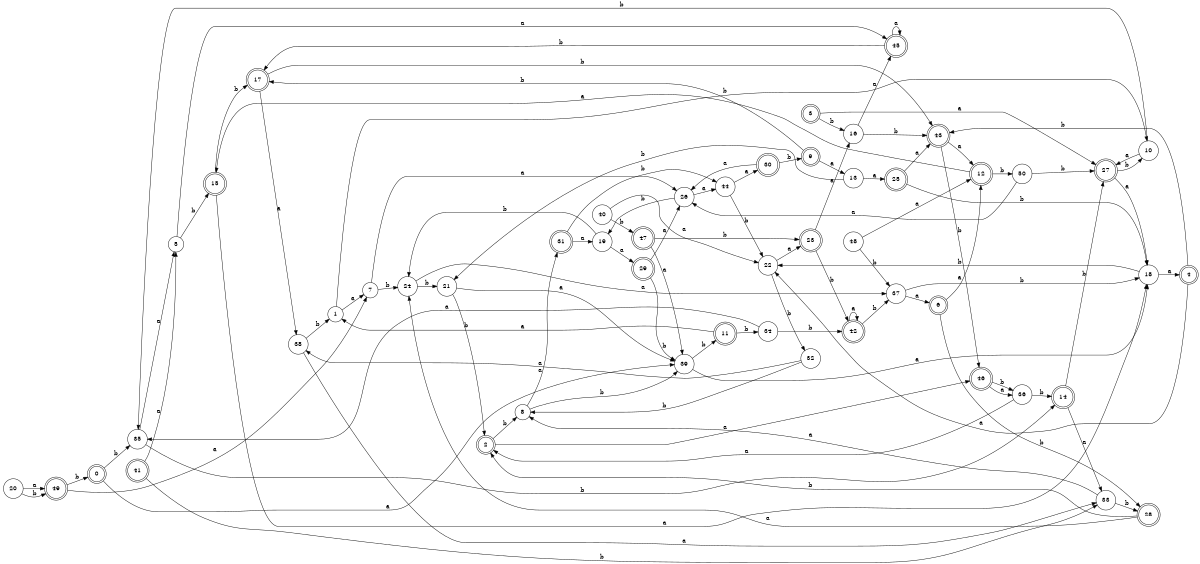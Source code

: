 digraph n41_6 {
__start0 [label="" shape="none"];

rankdir=LR;
size="8,5";

s0 [style="rounded,filled", color="black", fillcolor="white" shape="doublecircle", label="0"];
s1 [style="filled", color="black", fillcolor="white" shape="circle", label="1"];
s2 [style="rounded,filled", color="black", fillcolor="white" shape="doublecircle", label="2"];
s3 [style="rounded,filled", color="black", fillcolor="white" shape="doublecircle", label="3"];
s4 [style="rounded,filled", color="black", fillcolor="white" shape="doublecircle", label="4"];
s5 [style="filled", color="black", fillcolor="white" shape="circle", label="5"];
s6 [style="rounded,filled", color="black", fillcolor="white" shape="doublecircle", label="6"];
s7 [style="filled", color="black", fillcolor="white" shape="circle", label="7"];
s8 [style="filled", color="black", fillcolor="white" shape="circle", label="8"];
s9 [style="rounded,filled", color="black", fillcolor="white" shape="doublecircle", label="9"];
s10 [style="filled", color="black", fillcolor="white" shape="circle", label="10"];
s11 [style="rounded,filled", color="black", fillcolor="white" shape="doublecircle", label="11"];
s12 [style="rounded,filled", color="black", fillcolor="white" shape="doublecircle", label="12"];
s13 [style="filled", color="black", fillcolor="white" shape="circle", label="13"];
s14 [style="rounded,filled", color="black", fillcolor="white" shape="doublecircle", label="14"];
s15 [style="rounded,filled", color="black", fillcolor="white" shape="doublecircle", label="15"];
s16 [style="filled", color="black", fillcolor="white" shape="circle", label="16"];
s17 [style="rounded,filled", color="black", fillcolor="white" shape="doublecircle", label="17"];
s18 [style="filled", color="black", fillcolor="white" shape="circle", label="18"];
s19 [style="filled", color="black", fillcolor="white" shape="circle", label="19"];
s20 [style="filled", color="black", fillcolor="white" shape="circle", label="20"];
s21 [style="filled", color="black", fillcolor="white" shape="circle", label="21"];
s22 [style="filled", color="black", fillcolor="white" shape="circle", label="22"];
s23 [style="rounded,filled", color="black", fillcolor="white" shape="doublecircle", label="23"];
s24 [style="filled", color="black", fillcolor="white" shape="circle", label="24"];
s25 [style="rounded,filled", color="black", fillcolor="white" shape="doublecircle", label="25"];
s26 [style="filled", color="black", fillcolor="white" shape="circle", label="26"];
s27 [style="rounded,filled", color="black", fillcolor="white" shape="doublecircle", label="27"];
s28 [style="rounded,filled", color="black", fillcolor="white" shape="doublecircle", label="28"];
s29 [style="rounded,filled", color="black", fillcolor="white" shape="doublecircle", label="29"];
s30 [style="rounded,filled", color="black", fillcolor="white" shape="doublecircle", label="30"];
s31 [style="rounded,filled", color="black", fillcolor="white" shape="doublecircle", label="31"];
s32 [style="filled", color="black", fillcolor="white" shape="circle", label="32"];
s33 [style="filled", color="black", fillcolor="white" shape="circle", label="33"];
s34 [style="filled", color="black", fillcolor="white" shape="circle", label="34"];
s35 [style="filled", color="black", fillcolor="white" shape="circle", label="35"];
s36 [style="filled", color="black", fillcolor="white" shape="circle", label="36"];
s37 [style="filled", color="black", fillcolor="white" shape="circle", label="37"];
s38 [style="filled", color="black", fillcolor="white" shape="circle", label="38"];
s39 [style="filled", color="black", fillcolor="white" shape="circle", label="39"];
s40 [style="filled", color="black", fillcolor="white" shape="circle", label="40"];
s41 [style="rounded,filled", color="black", fillcolor="white" shape="doublecircle", label="41"];
s42 [style="rounded,filled", color="black", fillcolor="white" shape="doublecircle", label="42"];
s43 [style="rounded,filled", color="black", fillcolor="white" shape="doublecircle", label="43"];
s44 [style="filled", color="black", fillcolor="white" shape="circle", label="44"];
s45 [style="rounded,filled", color="black", fillcolor="white" shape="doublecircle", label="45"];
s46 [style="rounded,filled", color="black", fillcolor="white" shape="doublecircle", label="46"];
s47 [style="rounded,filled", color="black", fillcolor="white" shape="doublecircle", label="47"];
s48 [style="filled", color="black", fillcolor="white" shape="circle", label="48"];
s49 [style="rounded,filled", color="black", fillcolor="white" shape="doublecircle", label="49"];
s50 [style="filled", color="black", fillcolor="white" shape="circle", label="50"];
s0 -> s39 [label="a"];
s0 -> s35 [label="b"];
s1 -> s7 [label="a"];
s1 -> s10 [label="b"];
s2 -> s46 [label="a"];
s2 -> s8 [label="b"];
s3 -> s27 [label="a"];
s3 -> s16 [label="b"];
s4 -> s22 [label="a"];
s4 -> s43 [label="b"];
s5 -> s45 [label="a"];
s5 -> s15 [label="b"];
s6 -> s12 [label="a"];
s6 -> s28 [label="b"];
s7 -> s26 [label="a"];
s7 -> s24 [label="b"];
s8 -> s31 [label="a"];
s8 -> s39 [label="b"];
s9 -> s13 [label="a"];
s9 -> s17 [label="b"];
s10 -> s27 [label="a"];
s10 -> s35 [label="b"];
s11 -> s1 [label="a"];
s11 -> s34 [label="b"];
s12 -> s15 [label="a"];
s12 -> s50 [label="b"];
s13 -> s25 [label="a"];
s13 -> s21 [label="b"];
s14 -> s33 [label="a"];
s14 -> s27 [label="b"];
s15 -> s18 [label="a"];
s15 -> s17 [label="b"];
s16 -> s45 [label="a"];
s16 -> s43 [label="b"];
s17 -> s38 [label="a"];
s17 -> s43 [label="b"];
s18 -> s4 [label="a"];
s18 -> s22 [label="b"];
s19 -> s29 [label="a"];
s19 -> s24 [label="b"];
s20 -> s49 [label="a"];
s20 -> s49 [label="b"];
s21 -> s39 [label="a"];
s21 -> s2 [label="b"];
s22 -> s23 [label="a"];
s22 -> s32 [label="b"];
s23 -> s16 [label="a"];
s23 -> s42 [label="b"];
s24 -> s37 [label="a"];
s24 -> s21 [label="b"];
s25 -> s43 [label="a"];
s25 -> s18 [label="b"];
s26 -> s44 [label="a"];
s26 -> s19 [label="b"];
s27 -> s18 [label="a"];
s27 -> s10 [label="b"];
s28 -> s24 [label="a"];
s28 -> s2 [label="b"];
s29 -> s26 [label="a"];
s29 -> s39 [label="b"];
s30 -> s26 [label="a"];
s30 -> s9 [label="b"];
s31 -> s19 [label="a"];
s31 -> s44 [label="b"];
s32 -> s38 [label="a"];
s32 -> s8 [label="b"];
s33 -> s8 [label="a"];
s33 -> s28 [label="b"];
s34 -> s35 [label="a"];
s34 -> s42 [label="b"];
s35 -> s5 [label="a"];
s35 -> s14 [label="b"];
s36 -> s2 [label="a"];
s36 -> s14 [label="b"];
s37 -> s6 [label="a"];
s37 -> s18 [label="b"];
s38 -> s33 [label="a"];
s38 -> s1 [label="b"];
s39 -> s18 [label="a"];
s39 -> s11 [label="b"];
s40 -> s22 [label="a"];
s40 -> s47 [label="b"];
s41 -> s5 [label="a"];
s41 -> s33 [label="b"];
s42 -> s42 [label="a"];
s42 -> s37 [label="b"];
s43 -> s12 [label="a"];
s43 -> s46 [label="b"];
s44 -> s30 [label="a"];
s44 -> s22 [label="b"];
s45 -> s45 [label="a"];
s45 -> s17 [label="b"];
s46 -> s36 [label="a"];
s46 -> s36 [label="b"];
s47 -> s39 [label="a"];
s47 -> s23 [label="b"];
s48 -> s12 [label="a"];
s48 -> s37 [label="b"];
s49 -> s7 [label="a"];
s49 -> s0 [label="b"];
s50 -> s26 [label="a"];
s50 -> s27 [label="b"];

}